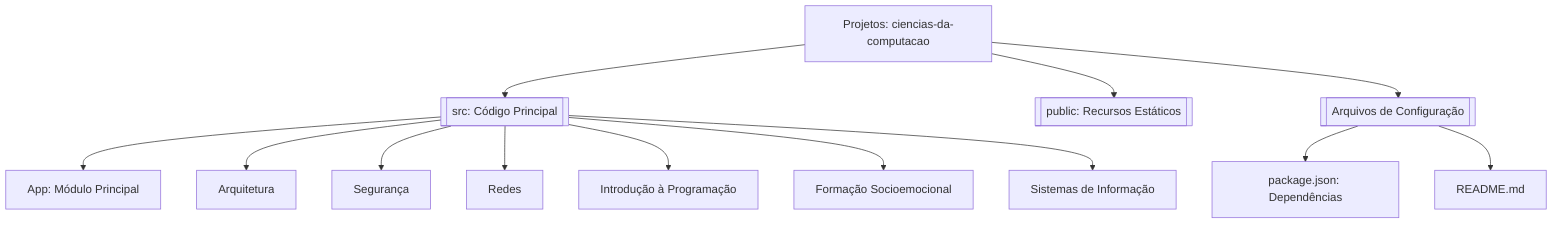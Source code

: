 graph TD
    root[Projetos: ciencias-da-computacao]

    root --> src[[src: Código Principal]]
    root --> public[[public: Recursos Estáticos]]
    root --> config[[Arquivos de Configuração]]

    src --> app[App: Módulo Principal]
    src --> arquitetura[Arquitetura]
    src --> seguranca[Segurança]
    src --> redes[Redes]
    src --> introducao[Introdução à Programação]
    src --> formacao[Formação Socioemocional]
    src --> sistemas[Sistemas de Informação]

    config --> packageJSON[package.json: Dependências]
    config --> readme[README.md]

    %% Adicionando links interativos
    click src "file:///C:/Projetos/ciencias-da-computacao/src" "Abrir pasta SRC"
    click public "file:///C:/Projetos/ciencias-da-computacao/public" "Abrir pasta PUBLIC"
    click config "file:///C:/Projetos/ciencias-da-computacao/package.json" "Ver Configurações"
    click app "file:///C:/Projetos/ciencias-da-computacao/src/app" "Abrir pasta APP"
    click readme "https://github.com/meu-projeto/README.md" "Abrir README no GitHub"